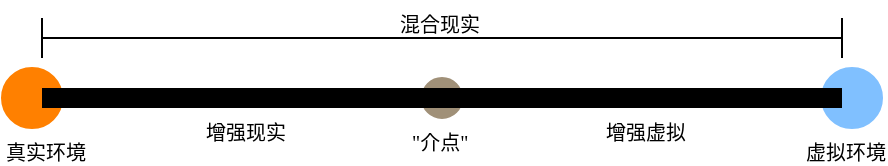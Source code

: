 <mxfile version="26.2.12">
  <diagram name="第 1 页" id="jiCCyVHoRuuDWaUez6bW">
    <mxGraphModel dx="1006" dy="683" grid="0" gridSize="10" guides="1" tooltips="1" connect="1" arrows="1" fold="1" page="1" pageScale="1" pageWidth="827" pageHeight="1169" math="0" shadow="0">
      <root>
        <mxCell id="0" />
        <mxCell id="1" parent="0" />
        <mxCell id="3" value="" style="ellipse;whiteSpace=wrap;fillColor=#FF8000;strokeColor=#FF8000;" parent="1" vertex="1">
          <mxGeometry x="100" y="155" width="30" height="30" as="geometry" />
        </mxCell>
        <mxCell id="5" value="增强现实" style="text;strokeColor=none;fillColor=none;fontSize=10;fontFamily=黑体;" parent="1" vertex="1">
          <mxGeometry x="200" y="175" width="60" height="15" as="geometry" />
        </mxCell>
        <mxCell id="6" value="" style="ellipse;whiteSpace=wrap;fillColor=#A09078;strokeColor=#A09078;" parent="1" vertex="1">
          <mxGeometry x="310" y="160" width="20" height="20" as="geometry" />
        </mxCell>
        <mxCell id="7" value="增强虚拟" style="text;strokeColor=none;fillColor=none;fontSize=10;fontFamily=黑体;" parent="1" vertex="1">
          <mxGeometry x="400" y="175" width="64" height="20" as="geometry" />
        </mxCell>
        <mxCell id="4" value="" style="ellipse;whiteSpace=wrap;fillColor=#80C0FF;strokeColor=#80C0FF;aspect=fixed;" parent="1" vertex="1">
          <mxGeometry x="510" y="155" width="30" height="30" as="geometry" />
        </mxCell>
        <mxCell id="8" value="混合现实" style="text;strokeColor=none;fillColor=none;fontSize=10;fontFamily=黑体;" parent="1" vertex="1">
          <mxGeometry x="297" y="121" width="100" height="19" as="geometry" />
        </mxCell>
        <mxCell id="9" value="" style="line;strokeColor=#808080;strokeWidth=2;" parent="1" source="P927rh4zLfYeR729UNTc-11" target="4" edge="1">
          <mxGeometry relative="1" as="geometry" />
        </mxCell>
        <mxCell id="P927rh4zLfYeR729UNTc-10" value="" style="line;strokeColor=#808080;strokeWidth=2;" parent="1" source="3" target="P927rh4zLfYeR729UNTc-9" edge="1">
          <mxGeometry relative="1" as="geometry">
            <mxPoint x="140" y="170" as="sourcePoint" />
            <mxPoint x="500" y="170" as="targetPoint" />
          </mxGeometry>
        </mxCell>
        <mxCell id="P927rh4zLfYeR729UNTc-9" value="" style="verticalLabelPosition=bottom;verticalAlign=top;html=1;shape=mxgraph.basic.rect;fillColor2=none;strokeWidth=1;size=20;indent=5;strokeColor=none;gradientColor=light-dark(#a09078, #ededed);gradientDirection=east;fillColor=light-dark(#ff8000, #ededed);" parent="1" vertex="1">
          <mxGeometry x="120" y="165" width="200" height="10" as="geometry" />
        </mxCell>
        <mxCell id="P927rh4zLfYeR729UNTc-12" value="" style="line;strokeColor=#808080;strokeWidth=2;" parent="1" source="P927rh4zLfYeR729UNTc-9" target="P927rh4zLfYeR729UNTc-11" edge="1">
          <mxGeometry relative="1" as="geometry">
            <mxPoint x="320" y="170" as="sourcePoint" />
            <mxPoint x="500" y="170" as="targetPoint" />
          </mxGeometry>
        </mxCell>
        <mxCell id="P927rh4zLfYeR729UNTc-11" value="" style="verticalLabelPosition=bottom;verticalAlign=top;html=1;shape=mxgraph.basic.rect;fillColor2=none;strokeWidth=1;size=20;indent=5;strokeColor=none;fillColor=light-dark(#a19077, #ededed);gradientColor=light-dark(#80c0ff, #ededed);gradientDirection=east;" parent="1" vertex="1">
          <mxGeometry x="320" y="165" width="200" height="10" as="geometry" />
        </mxCell>
        <mxCell id="P927rh4zLfYeR729UNTc-13" value="" style="endArrow=none;html=1;rounded=0;" parent="1" edge="1">
          <mxGeometry width="50" height="50" relative="1" as="geometry">
            <mxPoint x="120" y="140" as="sourcePoint" />
            <mxPoint x="520" y="140" as="targetPoint" />
          </mxGeometry>
        </mxCell>
        <mxCell id="P927rh4zLfYeR729UNTc-14" value="" style="endArrow=none;html=1;rounded=0;" parent="1" edge="1">
          <mxGeometry width="50" height="50" relative="1" as="geometry">
            <mxPoint x="120" y="150" as="sourcePoint" />
            <mxPoint x="120" y="130" as="targetPoint" />
          </mxGeometry>
        </mxCell>
        <mxCell id="P927rh4zLfYeR729UNTc-15" value="" style="endArrow=none;html=1;rounded=0;" parent="1" edge="1">
          <mxGeometry width="50" height="50" relative="1" as="geometry">
            <mxPoint x="520" y="150" as="sourcePoint" />
            <mxPoint x="520" y="130" as="targetPoint" />
          </mxGeometry>
        </mxCell>
        <mxCell id="P927rh4zLfYeR729UNTc-16" value="&quot;介点&quot;" style="text;strokeColor=none;fillColor=none;fontSize=10;fontFamily=黑体;" parent="1" vertex="1">
          <mxGeometry x="303" y="180" width="40" height="15" as="geometry" />
        </mxCell>
        <mxCell id="P927rh4zLfYeR729UNTc-18" value="真实环境" style="text;strokeColor=none;fillColor=none;fontSize=10;fontFamily=黑体;" parent="1" vertex="1">
          <mxGeometry x="100" y="185" width="30" height="15" as="geometry" />
        </mxCell>
        <mxCell id="P927rh4zLfYeR729UNTc-19" value="虚拟环境" style="text;strokeColor=none;fillColor=none;fontSize=10;fontFamily=黑体;" parent="1" vertex="1">
          <mxGeometry x="500" y="185" width="30" height="15" as="geometry" />
        </mxCell>
        <mxCell id="B9U2kmhEAturzNjUOO2V-10" style="edgeStyle=orthogonalEdgeStyle;rounded=0;orthogonalLoop=1;jettySize=auto;html=1;exitX=0.5;exitY=1;exitDx=0;exitDy=0;" edge="1" parent="1" source="5" target="5">
          <mxGeometry relative="1" as="geometry" />
        </mxCell>
      </root>
    </mxGraphModel>
  </diagram>
</mxfile>
